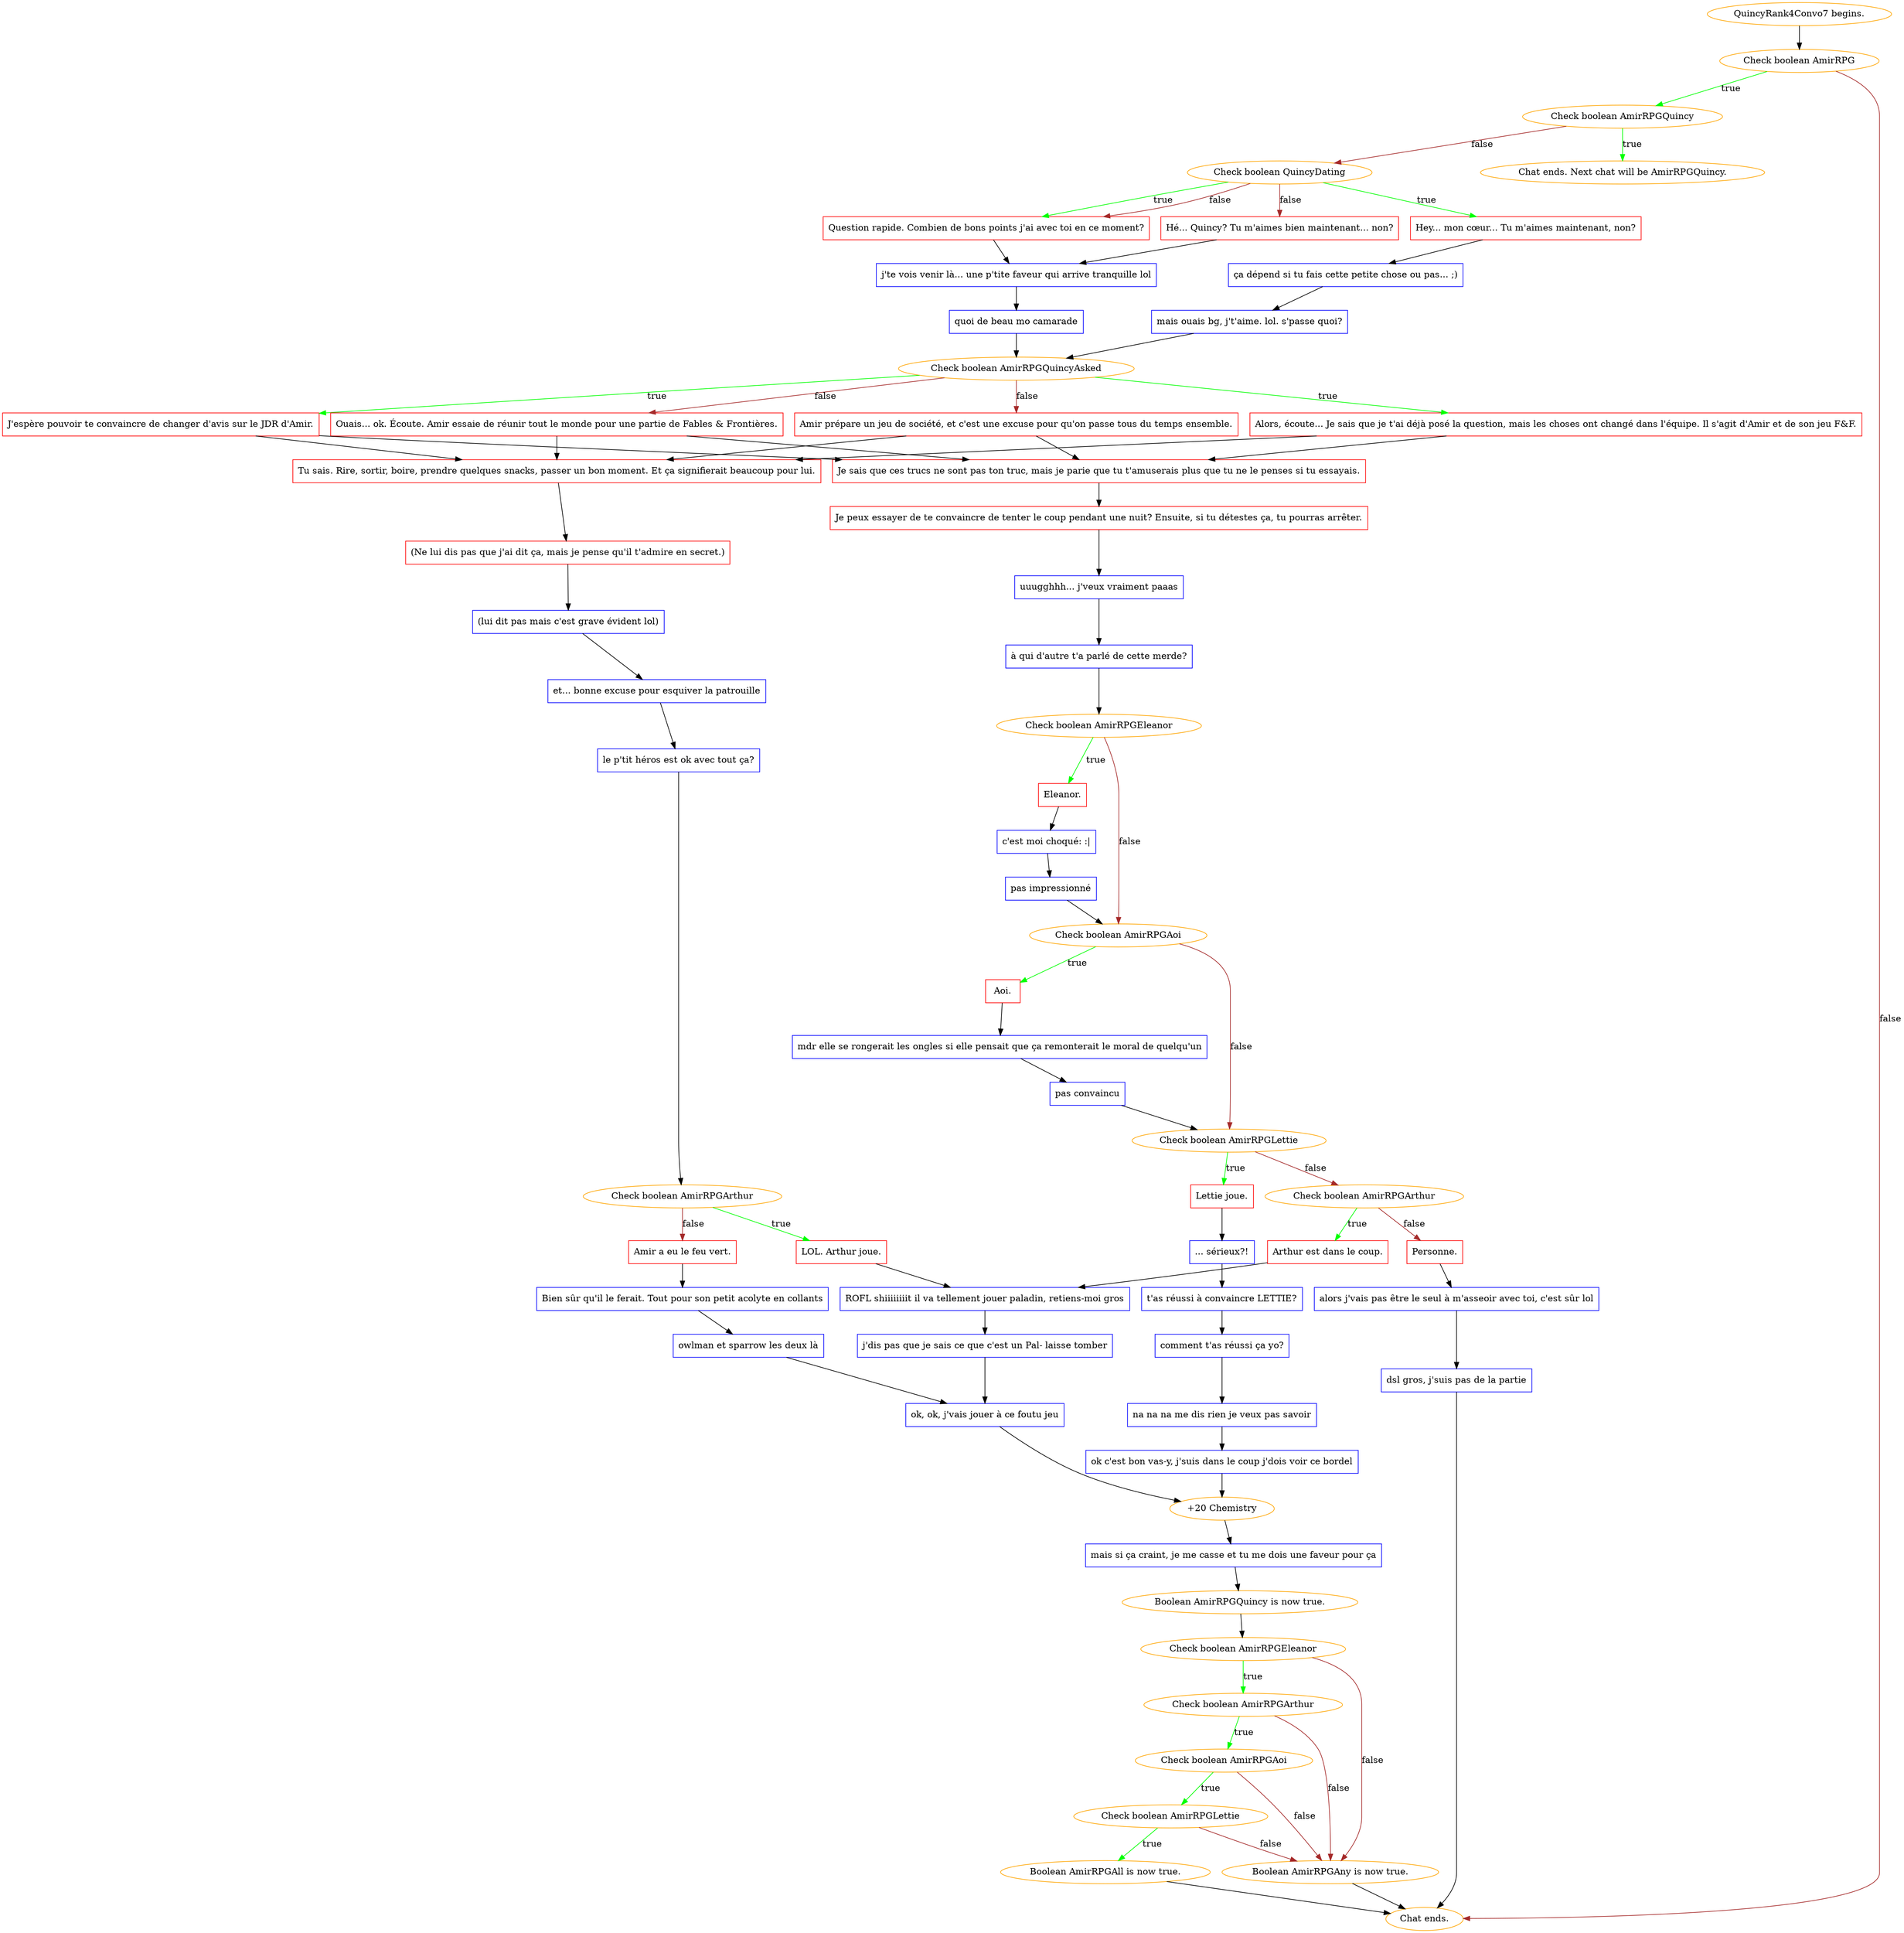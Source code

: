 digraph {
	"QuincyRank4Convo7 begins." [color=orange];
		"QuincyRank4Convo7 begins." -> j3277081351;
	j3277081351 [label="Check boolean AmirRPG",color=orange];
		j3277081351 -> j877637018 [label=true,color=green];
		j3277081351 -> "Chat ends." [label=false,color=brown];
	j877637018 [label="Check boolean AmirRPGQuincy",color=orange];
		j877637018 -> "Chat ends. Next chat will be AmirRPGQuincy." [label=true,color=green];
		j877637018 -> j3418778063 [label=false,color=brown];
	"Chat ends." [color=orange];
	"Chat ends. Next chat will be AmirRPGQuincy." [color=orange];
	j3418778063 [label="Check boolean QuincyDating",color=orange];
		j3418778063 -> j4284567271 [label=true,color=green];
		j3418778063 -> j2911049541 [label=true,color=green];
		j3418778063 -> j1857793814 [label=false,color=brown];
		j3418778063 -> j2911049541 [label=false,color=brown];
	j4284567271 [label="Hey... mon cœur... Tu m'aimes maintenant, non?",shape=box,color=red];
		j4284567271 -> j1379144508;
	j2911049541 [label="Question rapide. Combien de bons points j'ai avec toi en ce moment?",shape=box,color=red];
		j2911049541 -> j4078118158;
	j1857793814 [label="Hé... Quincy? Tu m'aimes bien maintenant... non?",shape=box,color=red];
		j1857793814 -> j4078118158;
	j1379144508 [label="ça dépend si tu fais cette petite chose ou pas... ;)",shape=box,color=blue];
		j1379144508 -> j388849130;
	j4078118158 [label="j'te vois venir là... une p'tite faveur qui arrive tranquille lol",shape=box,color=blue];
		j4078118158 -> j2616909303;
	j388849130 [label="mais ouais bg, j't'aime. lol. s'passe quoi?",shape=box,color=blue];
		j388849130 -> j1502192405;
	j2616909303 [label="quoi de beau mo camarade",shape=box,color=blue];
		j2616909303 -> j1502192405;
	j1502192405 [label="Check boolean AmirRPGQuincyAsked",color=orange];
		j1502192405 -> j1316809014 [label=true,color=green];
		j1502192405 -> j3970397358 [label=true,color=green];
		j1502192405 -> j2390497039 [label=false,color=brown];
		j1502192405 -> j4266568384 [label=false,color=brown];
	j1316809014 [label="Alors, écoute... Je sais que je t'ai déjà posé la question, mais les choses ont changé dans l'équipe. Il s'agit d'Amir et de son jeu F&F.",shape=box,color=red];
		j1316809014 -> j1531110332;
		j1316809014 -> j3634056653;
	j3970397358 [label="J'espère pouvoir te convaincre de changer d'avis sur le JDR d'Amir.",shape=box,color=red];
		j3970397358 -> j1531110332;
		j3970397358 -> j3634056653;
	j2390497039 [label="Ouais... ok. Écoute. Amir essaie de réunir tout le monde pour une partie de Fables & Frontières.",shape=box,color=red];
		j2390497039 -> j1531110332;
		j2390497039 -> j3634056653;
	j4266568384 [label="Amir prépare un jeu de société, et c'est une excuse pour qu'on passe tous du temps ensemble.",shape=box,color=red];
		j4266568384 -> j1531110332;
		j4266568384 -> j3634056653;
	j1531110332 [label="Je sais que ces trucs ne sont pas ton truc, mais je parie que tu t'amuserais plus que tu ne le penses si tu essayais.",shape=box,color=red];
		j1531110332 -> j3520863016;
	j3634056653 [label="Tu sais. Rire, sortir, boire, prendre quelques snacks, passer un bon moment. Et ça signifierait beaucoup pour lui.",shape=box,color=red];
		j3634056653 -> j3519888592;
	j3520863016 [label="Je peux essayer de te convaincre de tenter le coup pendant une nuit? Ensuite, si tu détestes ça, tu pourras arrêter.",shape=box,color=red];
		j3520863016 -> j1462290600;
	j3519888592 [label="(Ne lui dis pas que j'ai dit ça, mais je pense qu'il t'admire en secret.)",shape=box,color=red];
		j3519888592 -> j1970019544;
	j1462290600 [label="uuugghhh... j'veux vraiment paaas",shape=box,color=blue];
		j1462290600 -> j3161341348;
	j1970019544 [label="(lui dit pas mais c'est grave évident lol)",shape=box,color=blue];
		j1970019544 -> j1570369101;
	j3161341348 [label="à qui d'autre t'a parlé de cette merde?",shape=box,color=blue];
		j3161341348 -> j4194251412;
	j1570369101 [label="et... bonne excuse pour esquiver la patrouille",shape=box,color=blue];
		j1570369101 -> j1625343311;
	j4194251412 [label="Check boolean AmirRPGEleanor",color=orange];
		j4194251412 -> j58013434 [label=true,color=green];
		j4194251412 -> j2849727335 [label=false,color=brown];
	j1625343311 [label="le p'tit héros est ok avec tout ça?",shape=box,color=blue];
		j1625343311 -> j1130998024;
	j58013434 [label="Eleanor.",shape=box,color=red];
		j58013434 -> j3888561314;
	j2849727335 [label="Check boolean AmirRPGAoi",color=orange];
		j2849727335 -> j2606421783 [label=true,color=green];
		j2849727335 -> j1320445711 [label=false,color=brown];
	j1130998024 [label="Check boolean AmirRPGArthur",color=orange];
		j1130998024 -> j2955080594 [label=true,color=green];
		j1130998024 -> j324197699 [label=false,color=brown];
	j3888561314 [label="c'est moi choqué: :|",shape=box,color=blue];
		j3888561314 -> j855828622;
	j2606421783 [label="Aoi.",shape=box,color=red];
		j2606421783 -> j3093888070;
	j1320445711 [label="Check boolean AmirRPGLettie",color=orange];
		j1320445711 -> j379994354 [label=true,color=green];
		j1320445711 -> j3583295688 [label=false,color=brown];
	j2955080594 [label="LOL. Arthur joue.",shape=box,color=red];
		j2955080594 -> j4081379306;
	j324197699 [label="Amir a eu le feu vert.",shape=box,color=red];
		j324197699 -> j2333776779;
	j855828622 [label="pas impressionné",shape=box,color=blue];
		j855828622 -> j2849727335;
	j3093888070 [label="mdr elle se rongerait les ongles si elle pensait que ça remonterait le moral de quelqu'un",shape=box,color=blue];
		j3093888070 -> j1968377204;
	j379994354 [label="Lettie joue.",shape=box,color=red];
		j379994354 -> j2106783684;
	j3583295688 [label="Check boolean AmirRPGArthur",color=orange];
		j3583295688 -> j1869901315 [label=true,color=green];
		j3583295688 -> j2145903393 [label=false,color=brown];
	j4081379306 [label="ROFL shiiiiiiiit il va tellement jouer paladin, retiens-moi gros",shape=box,color=blue];
		j4081379306 -> j2548205226;
	j2333776779 [label="Bien sûr qu'il le ferait. Tout pour son petit acolyte en collants",shape=box,color=blue];
		j2333776779 -> j364998996;
	j1968377204 [label="pas convaincu",shape=box,color=blue];
		j1968377204 -> j1320445711;
	j2106783684 [label="... sérieux?!",shape=box,color=blue];
		j2106783684 -> j1049678743;
	j1869901315 [label="Arthur est dans le coup.",shape=box,color=red];
		j1869901315 -> j4081379306;
	j2145903393 [label="Personne.",shape=box,color=red];
		j2145903393 -> j4291874303;
	j2548205226 [label="j'dis pas que je sais ce que c'est un Pal- laisse tomber",shape=box,color=blue];
		j2548205226 -> j1229769858;
	j364998996 [label="owlman et sparrow les deux là",shape=box,color=blue];
		j364998996 -> j1229769858;
	j1049678743 [label="t'as réussi à convaincre LETTIE?",shape=box,color=blue];
		j1049678743 -> j2136140352;
	j4291874303 [label="alors j'vais pas être le seul à m'asseoir avec toi, c'est sûr lol",shape=box,color=blue];
		j4291874303 -> j633404298;
	j1229769858 [label="ok, ok, j'vais jouer à ce foutu jeu",shape=box,color=blue];
		j1229769858 -> j3284784246;
	j2136140352 [label="comment t'as réussi ça yo?",shape=box,color=blue];
		j2136140352 -> j3476854135;
	j633404298 [label="dsl gros, j'suis pas de la partie",shape=box,color=blue];
		j633404298 -> "Chat ends.";
	j3284784246 [label="+20 Chemistry",color=orange];
		j3284784246 -> j1785339990;
	j3476854135 [label="na na na me dis rien je veux pas savoir",shape=box,color=blue];
		j3476854135 -> j967222037;
	j1785339990 [label="mais si ça craint, je me casse et tu me dois une faveur pour ça",shape=box,color=blue];
		j1785339990 -> j1089386912;
	j967222037 [label="ok c'est bon vas-y, j'suis dans le coup j'dois voir ce bordel",shape=box,color=blue];
		j967222037 -> j3284784246;
	j1089386912 [label="Boolean AmirRPGQuincy is now true.",color=orange];
		j1089386912 -> j2151144850;
	j2151144850 [label="Check boolean AmirRPGEleanor",color=orange];
		j2151144850 -> j2765318757 [label=true,color=green];
		j2151144850 -> j1692268193 [label=false,color=brown];
	j2765318757 [label="Check boolean AmirRPGArthur",color=orange];
		j2765318757 -> j122744804 [label=true,color=green];
		j2765318757 -> j1692268193 [label=false,color=brown];
	j1692268193 [label="Boolean AmirRPGAny is now true.",color=orange];
		j1692268193 -> "Chat ends.";
	j122744804 [label="Check boolean AmirRPGAoi",color=orange];
		j122744804 -> j3135295302 [label=true,color=green];
		j122744804 -> j1692268193 [label=false,color=brown];
	j3135295302 [label="Check boolean AmirRPGLettie",color=orange];
		j3135295302 -> j3798570005 [label=true,color=green];
		j3135295302 -> j1692268193 [label=false,color=brown];
	j3798570005 [label="Boolean AmirRPGAll is now true.",color=orange];
		j3798570005 -> "Chat ends.";
}